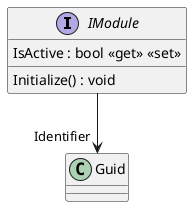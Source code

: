 @startuml
interface IModule {
    IsActive : bool <<get>> <<set>>
    Initialize() : void
}
IModule --> "Identifier" Guid
@enduml
